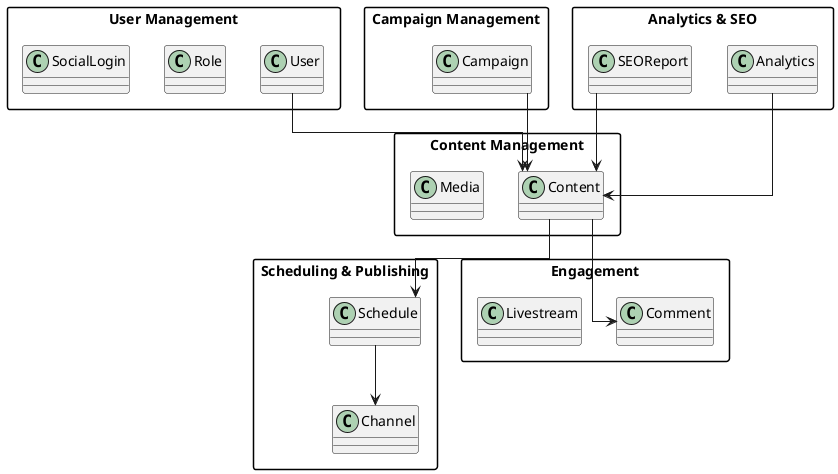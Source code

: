 @startuml
skinparam packageStyle rectangle
skinparam linetype ortho

package "User Management" {
  class User
  class Role
  class SocialLogin
}

package "Content Management" {
  class Content
  class Media
}

package "Scheduling & Publishing" {
  class Schedule
  class Channel
}

package "Campaign Management" {
  class Campaign
}

package "Engagement" {
  class Comment
  class Livestream
}

package "Analytics & SEO" {
  class Analytics
  class SEOReport
}

' ==== Relationships (không label để tránh đè chữ) ====
User --> Content
Content --> Schedule
Schedule --> Channel
Campaign --> Content
Content --> Comment
Analytics --> Content
SEOReport --> Content

@enduml
